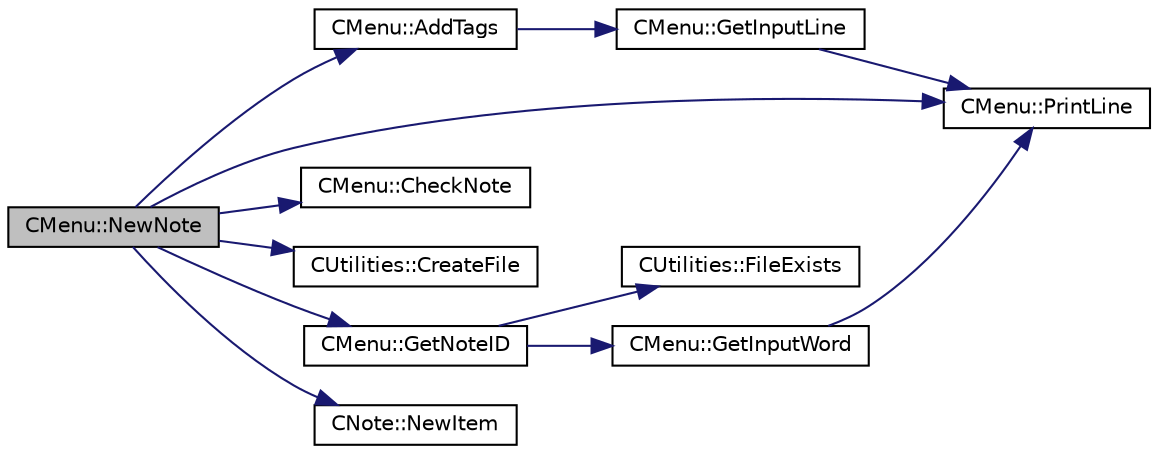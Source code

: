 digraph "CMenu::NewNote"
{
 // LATEX_PDF_SIZE
  edge [fontname="Helvetica",fontsize="10",labelfontname="Helvetica",labelfontsize="10"];
  node [fontname="Helvetica",fontsize="10",shape=record];
  rankdir="LR";
  Node1 [label="CMenu::NewNote",height=0.2,width=0.4,color="black", fillcolor="grey75", style="filled", fontcolor="black",tooltip="Calls function on class CNote and creates a note that suits circumstances."];
  Node1 -> Node2 [color="midnightblue",fontsize="10",style="solid",fontname="Helvetica"];
  Node2 [label="CMenu::AddTags",height=0.2,width=0.4,color="black", fillcolor="white", style="filled",URL="$classCMenu.html#a9719c88900c130cc7f071d261c089bdb",tooltip="Reads a string from the user and the puts it into dev_tags file."];
  Node2 -> Node3 [color="midnightblue",fontsize="10",style="solid",fontname="Helvetica"];
  Node3 [label="CMenu::GetInputLine",height=0.2,width=0.4,color="black", fillcolor="white", style="filled",URL="$classCMenu.html#a5e94130334b846986299cfe8d773dfcb",tooltip="Prints out a message and reads until newline. Returns read string."];
  Node3 -> Node4 [color="midnightblue",fontsize="10",style="solid",fontname="Helvetica"];
  Node4 [label="CMenu::PrintLine",height=0.2,width=0.4,color="black", fillcolor="white", style="filled",URL="$classCMenu.html#af4b786b21df464cd12087782f7a552e3",tooltip="Prints the line in argument to stdout."];
  Node1 -> Node5 [color="midnightblue",fontsize="10",style="solid",fontname="Helvetica"];
  Node5 [label="CMenu::CheckNote",height=0.2,width=0.4,color="black", fillcolor="white", style="filled",URL="$classCMenu.html#ac4952223c6fe586190118434bad4e6f2",tooltip="Checks what category of note is in struct note_id and returns ptr to object of the right note categor..."];
  Node1 -> Node6 [color="midnightblue",fontsize="10",style="solid",fontname="Helvetica"];
  Node6 [label="CUtilities::CreateFile",height=0.2,width=0.4,color="black", fillcolor="white", style="filled",URL="$classCUtilities.html#ac921a6c5df9ee4ee52b1ff78e4cdb7ee",tooltip="Creates an empty file on the given path."];
  Node1 -> Node7 [color="midnightblue",fontsize="10",style="solid",fontname="Helvetica"];
  Node7 [label="CMenu::GetNoteID",height=0.2,width=0.4,color="black", fillcolor="white", style="filled",URL="$classCMenu.html#a6b2f7aca8de9f375f64d889c7468dee8",tooltip="Asks for category and note name. Check if only right characters were input. Checks if category and na..."];
  Node7 -> Node8 [color="midnightblue",fontsize="10",style="solid",fontname="Helvetica"];
  Node8 [label="CUtilities::FileExists",height=0.2,width=0.4,color="black", fillcolor="white", style="filled",URL="$classCUtilities.html#a63f40487b633db992dfcb6e087d6a8d5",tooltip="Checks if a file (for example a note) exists."];
  Node7 -> Node9 [color="midnightblue",fontsize="10",style="solid",fontname="Helvetica"];
  Node9 [label="CMenu::GetInputWord",height=0.2,width=0.4,color="black", fillcolor="white", style="filled",URL="$classCMenu.html#a60d2e9eb6c1af0f20e68c5810dec6bea",tooltip="Prints a message and then waits until newline. Only alfanumeral char are allowed and must be one word..."];
  Node9 -> Node4 [color="midnightblue",fontsize="10",style="solid",fontname="Helvetica"];
  Node1 -> Node10 [color="midnightblue",fontsize="10",style="solid",fontname="Helvetica"];
  Node10 [label="CNote::NewItem",height=0.2,width=0.4,color="black", fillcolor="white", style="filled",URL="$classCNote.html#a23cd2875f004dda19febec6356797704",tooltip="Creates new note of its type."];
  Node1 -> Node4 [color="midnightblue",fontsize="10",style="solid",fontname="Helvetica"];
}
